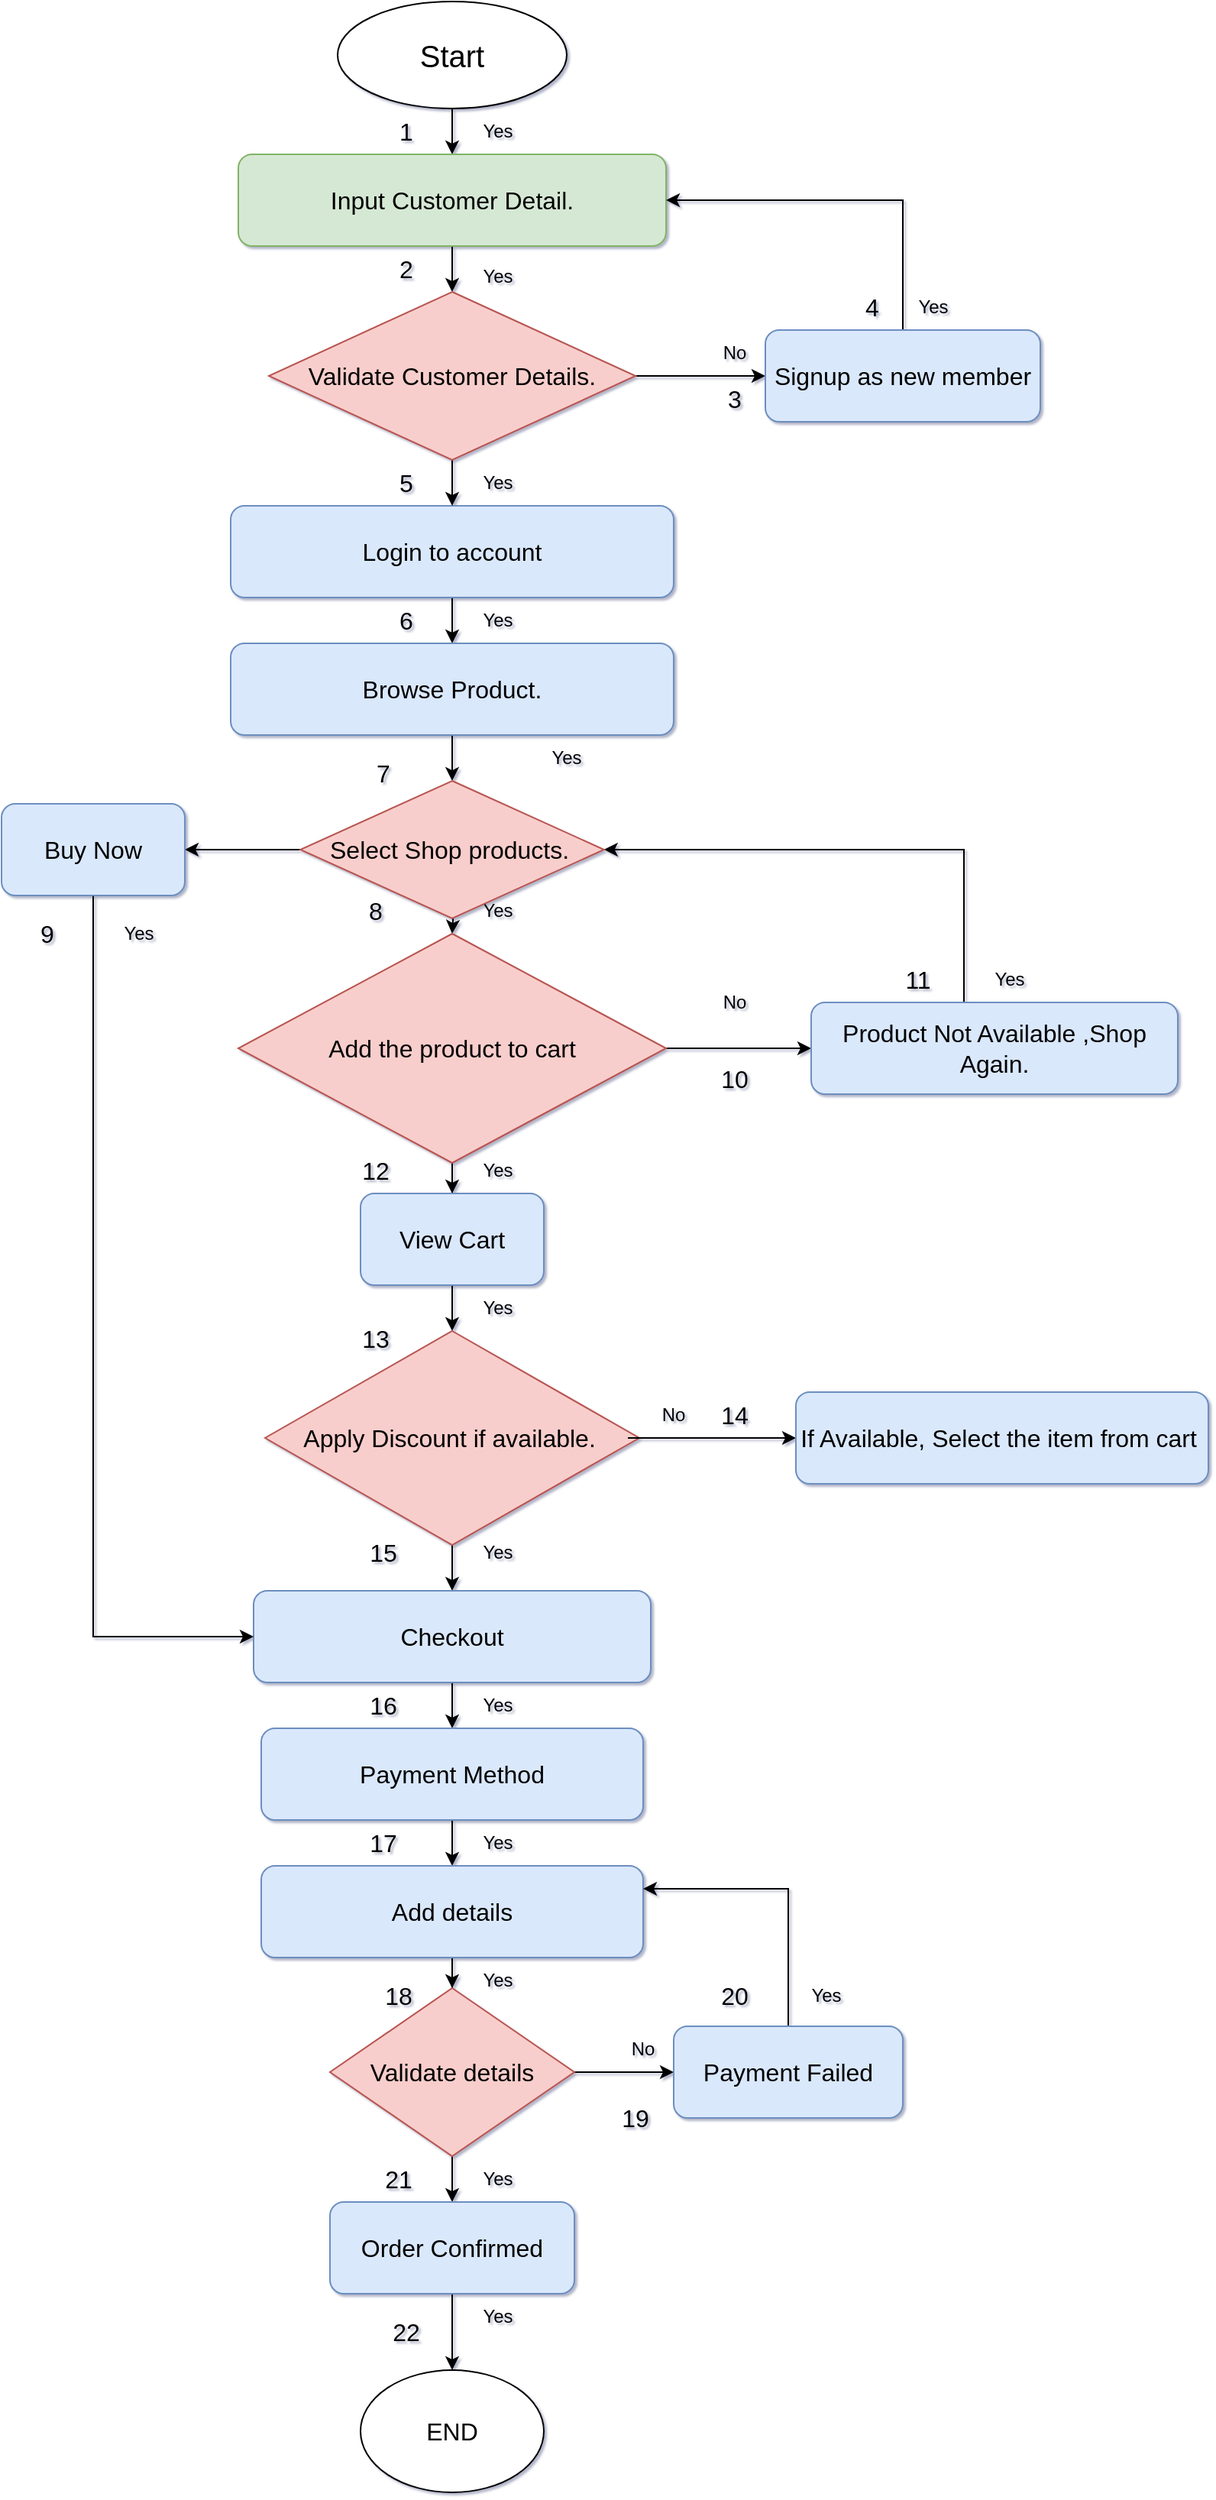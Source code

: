<mxfile version="21.6.5" type="device">
  <diagram name="Page-1" id="o37-ouUlUktZmACFw2VS">
    <mxGraphModel dx="1509" dy="778" grid="1" gridSize="10" guides="1" tooltips="1" connect="1" arrows="1" fold="1" page="1" pageScale="1" pageWidth="1100" pageHeight="850" background="none" math="0" shadow="1">
      <root>
        <mxCell id="0" />
        <mxCell id="1" parent="0" />
        <mxCell id="yoGSxvYXmqT5_oQUQnS2-4" value="" style="edgeStyle=orthogonalEdgeStyle;rounded=0;orthogonalLoop=1;jettySize=auto;html=1;" parent="1" source="yoGSxvYXmqT5_oQUQnS2-2" target="yoGSxvYXmqT5_oQUQnS2-3" edge="1">
          <mxGeometry relative="1" as="geometry" />
        </mxCell>
        <mxCell id="yoGSxvYXmqT5_oQUQnS2-2" value="&lt;font style=&quot;font-size: 20px;&quot;&gt;Start&lt;/font&gt;" style="ellipse;whiteSpace=wrap;html=1;" parent="1" vertex="1">
          <mxGeometry x="260" width="150" height="70" as="geometry" />
        </mxCell>
        <mxCell id="yoGSxvYXmqT5_oQUQnS2-23" value="" style="edgeStyle=orthogonalEdgeStyle;rounded=0;orthogonalLoop=1;jettySize=auto;html=1;" parent="1" source="yoGSxvYXmqT5_oQUQnS2-3" target="yoGSxvYXmqT5_oQUQnS2-6" edge="1">
          <mxGeometry relative="1" as="geometry" />
        </mxCell>
        <mxCell id="yoGSxvYXmqT5_oQUQnS2-3" value="&lt;font style=&quot;font-size: 16px;&quot;&gt;Input Customer Detail.&lt;/font&gt;" style="rounded=1;whiteSpace=wrap;html=1;fillColor=#d5e8d4;strokeColor=#82b366;" parent="1" vertex="1">
          <mxGeometry x="195" y="100" width="280" height="60" as="geometry" />
        </mxCell>
        <mxCell id="yoGSxvYXmqT5_oQUQnS2-25" value="" style="edgeStyle=orthogonalEdgeStyle;rounded=0;orthogonalLoop=1;jettySize=auto;html=1;" parent="1" source="yoGSxvYXmqT5_oQUQnS2-5" target="yoGSxvYXmqT5_oQUQnS2-8" edge="1">
          <mxGeometry relative="1" as="geometry" />
        </mxCell>
        <mxCell id="yoGSxvYXmqT5_oQUQnS2-5" value="&lt;font style=&quot;font-size: 16px;&quot;&gt;Login to account&lt;/font&gt;" style="rounded=1;whiteSpace=wrap;html=1;fillColor=#dae8fc;strokeColor=#6c8ebf;" parent="1" vertex="1">
          <mxGeometry x="190" y="330" width="290" height="60" as="geometry" />
        </mxCell>
        <mxCell id="yoGSxvYXmqT5_oQUQnS2-24" value="" style="edgeStyle=orthogonalEdgeStyle;rounded=0;orthogonalLoop=1;jettySize=auto;html=1;" parent="1" source="yoGSxvYXmqT5_oQUQnS2-6" target="yoGSxvYXmqT5_oQUQnS2-5" edge="1">
          <mxGeometry relative="1" as="geometry" />
        </mxCell>
        <mxCell id="yoGSxvYXmqT5_oQUQnS2-26" value="" style="edgeStyle=orthogonalEdgeStyle;rounded=0;orthogonalLoop=1;jettySize=auto;html=1;" parent="1" source="yoGSxvYXmqT5_oQUQnS2-6" target="yoGSxvYXmqT5_oQUQnS2-7" edge="1">
          <mxGeometry relative="1" as="geometry" />
        </mxCell>
        <mxCell id="yoGSxvYXmqT5_oQUQnS2-6" value="&lt;font style=&quot;font-size: 16px;&quot;&gt;Validate Customer Details.&lt;/font&gt;" style="rhombus;whiteSpace=wrap;html=1;fillColor=#f8cecc;strokeColor=#b85450;" parent="1" vertex="1">
          <mxGeometry x="215" y="190" width="240" height="110" as="geometry" />
        </mxCell>
        <mxCell id="yoGSxvYXmqT5_oQUQnS2-27" style="edgeStyle=orthogonalEdgeStyle;rounded=0;orthogonalLoop=1;jettySize=auto;html=1;entryX=1;entryY=0.5;entryDx=0;entryDy=0;" parent="1" source="yoGSxvYXmqT5_oQUQnS2-7" target="yoGSxvYXmqT5_oQUQnS2-3" edge="1">
          <mxGeometry relative="1" as="geometry">
            <Array as="points">
              <mxPoint x="630" y="130" />
            </Array>
          </mxGeometry>
        </mxCell>
        <mxCell id="yoGSxvYXmqT5_oQUQnS2-7" value="&lt;font style=&quot;font-size: 16px;&quot;&gt;Signup as new member&lt;/font&gt;" style="rounded=1;whiteSpace=wrap;html=1;fillColor=#dae8fc;strokeColor=#6c8ebf;" parent="1" vertex="1">
          <mxGeometry x="540" y="215" width="180" height="60" as="geometry" />
        </mxCell>
        <mxCell id="M4klrshnVqQrMJAqlIwn-60" value="" style="edgeStyle=orthogonalEdgeStyle;rounded=0;orthogonalLoop=1;jettySize=auto;html=1;" edge="1" parent="1" source="yoGSxvYXmqT5_oQUQnS2-8" target="M4klrshnVqQrMJAqlIwn-58">
          <mxGeometry relative="1" as="geometry" />
        </mxCell>
        <mxCell id="yoGSxvYXmqT5_oQUQnS2-8" value="&lt;font style=&quot;font-size: 16px;&quot;&gt;Browse Product.&lt;/font&gt;" style="rounded=1;whiteSpace=wrap;html=1;fillColor=#dae8fc;strokeColor=#6c8ebf;" parent="1" vertex="1">
          <mxGeometry x="190" y="420" width="290" height="60" as="geometry" />
        </mxCell>
        <mxCell id="yoGSxvYXmqT5_oQUQnS2-29" value="" style="edgeStyle=orthogonalEdgeStyle;rounded=0;orthogonalLoop=1;jettySize=auto;html=1;" parent="1" target="yoGSxvYXmqT5_oQUQnS2-10" edge="1">
          <mxGeometry relative="1" as="geometry">
            <mxPoint x="335" y="580.0" as="sourcePoint" />
          </mxGeometry>
        </mxCell>
        <mxCell id="yoGSxvYXmqT5_oQUQnS2-30" value="" style="edgeStyle=orthogonalEdgeStyle;rounded=0;orthogonalLoop=1;jettySize=auto;html=1;" parent="1" source="yoGSxvYXmqT5_oQUQnS2-10" target="yoGSxvYXmqT5_oQUQnS2-11" edge="1">
          <mxGeometry relative="1" as="geometry" />
        </mxCell>
        <mxCell id="yoGSxvYXmqT5_oQUQnS2-32" value="" style="edgeStyle=orthogonalEdgeStyle;rounded=0;orthogonalLoop=1;jettySize=auto;html=1;" parent="1" source="yoGSxvYXmqT5_oQUQnS2-10" target="yoGSxvYXmqT5_oQUQnS2-12" edge="1">
          <mxGeometry relative="1" as="geometry" />
        </mxCell>
        <mxCell id="yoGSxvYXmqT5_oQUQnS2-10" value="&lt;font style=&quot;font-size: 16px;&quot;&gt;Add the product to cart&lt;/font&gt;" style="rhombus;whiteSpace=wrap;html=1;fillColor=#f8cecc;strokeColor=#b85450;" parent="1" vertex="1">
          <mxGeometry x="195" y="610" width="280" height="150" as="geometry" />
        </mxCell>
        <mxCell id="M4klrshnVqQrMJAqlIwn-69" style="edgeStyle=orthogonalEdgeStyle;rounded=0;orthogonalLoop=1;jettySize=auto;html=1;entryX=1;entryY=0.5;entryDx=0;entryDy=0;" edge="1" parent="1" source="yoGSxvYXmqT5_oQUQnS2-11" target="M4klrshnVqQrMJAqlIwn-58">
          <mxGeometry relative="1" as="geometry">
            <Array as="points">
              <mxPoint x="670" y="555" />
            </Array>
          </mxGeometry>
        </mxCell>
        <mxCell id="yoGSxvYXmqT5_oQUQnS2-11" value="&lt;font style=&quot;font-size: 16px;&quot;&gt;Product Not Available ,Shop Again.&lt;/font&gt;" style="rounded=1;whiteSpace=wrap;html=1;fillColor=#dae8fc;strokeColor=#6c8ebf;" parent="1" vertex="1">
          <mxGeometry x="570" y="655" width="240" height="60" as="geometry" />
        </mxCell>
        <mxCell id="yoGSxvYXmqT5_oQUQnS2-34" value="" style="edgeStyle=orthogonalEdgeStyle;rounded=0;orthogonalLoop=1;jettySize=auto;html=1;" parent="1" source="yoGSxvYXmqT5_oQUQnS2-12" target="yoGSxvYXmqT5_oQUQnS2-13" edge="1">
          <mxGeometry relative="1" as="geometry" />
        </mxCell>
        <mxCell id="yoGSxvYXmqT5_oQUQnS2-12" value="&lt;font style=&quot;font-size: 16px;&quot;&gt;View Cart&lt;/font&gt;" style="rounded=1;whiteSpace=wrap;html=1;fillColor=#dae8fc;strokeColor=#6c8ebf;" parent="1" vertex="1">
          <mxGeometry x="275" y="780" width="120" height="60" as="geometry" />
        </mxCell>
        <mxCell id="yoGSxvYXmqT5_oQUQnS2-36" value="" style="edgeStyle=orthogonalEdgeStyle;rounded=0;orthogonalLoop=1;jettySize=auto;html=1;" parent="1" source="yoGSxvYXmqT5_oQUQnS2-13" target="yoGSxvYXmqT5_oQUQnS2-14" edge="1">
          <mxGeometry relative="1" as="geometry" />
        </mxCell>
        <mxCell id="yoGSxvYXmqT5_oQUQnS2-13" value="&lt;font style=&quot;font-size: 16px;&quot;&gt;Apply Discount if available.&amp;nbsp;&lt;/font&gt;" style="rhombus;whiteSpace=wrap;html=1;fillColor=#f8cecc;strokeColor=#b85450;" parent="1" vertex="1">
          <mxGeometry x="212.5" y="870" width="245" height="140" as="geometry" />
        </mxCell>
        <mxCell id="yoGSxvYXmqT5_oQUQnS2-37" value="" style="edgeStyle=orthogonalEdgeStyle;rounded=0;orthogonalLoop=1;jettySize=auto;html=1;" parent="1" source="yoGSxvYXmqT5_oQUQnS2-14" target="yoGSxvYXmqT5_oQUQnS2-15" edge="1">
          <mxGeometry relative="1" as="geometry" />
        </mxCell>
        <mxCell id="yoGSxvYXmqT5_oQUQnS2-14" value="&lt;font style=&quot;font-size: 16px;&quot;&gt;Checkout&lt;/font&gt;" style="rounded=1;whiteSpace=wrap;html=1;fillColor=#dae8fc;strokeColor=#6c8ebf;" parent="1" vertex="1">
          <mxGeometry x="205" y="1040" width="260" height="60" as="geometry" />
        </mxCell>
        <mxCell id="yoGSxvYXmqT5_oQUQnS2-38" value="" style="edgeStyle=orthogonalEdgeStyle;rounded=0;orthogonalLoop=1;jettySize=auto;html=1;" parent="1" source="yoGSxvYXmqT5_oQUQnS2-15" target="yoGSxvYXmqT5_oQUQnS2-16" edge="1">
          <mxGeometry relative="1" as="geometry" />
        </mxCell>
        <mxCell id="yoGSxvYXmqT5_oQUQnS2-15" value="&lt;font style=&quot;font-size: 16px;&quot;&gt;Payment Method&lt;/font&gt;" style="rounded=1;whiteSpace=wrap;html=1;fillColor=#dae8fc;strokeColor=#6c8ebf;" parent="1" vertex="1">
          <mxGeometry x="210" y="1130" width="250" height="60" as="geometry" />
        </mxCell>
        <mxCell id="yoGSxvYXmqT5_oQUQnS2-39" value="" style="edgeStyle=orthogonalEdgeStyle;rounded=0;orthogonalLoop=1;jettySize=auto;html=1;" parent="1" source="yoGSxvYXmqT5_oQUQnS2-16" target="yoGSxvYXmqT5_oQUQnS2-17" edge="1">
          <mxGeometry relative="1" as="geometry" />
        </mxCell>
        <mxCell id="yoGSxvYXmqT5_oQUQnS2-16" value="&lt;font style=&quot;font-size: 16px;&quot;&gt;Add details&lt;/font&gt;" style="rounded=1;whiteSpace=wrap;html=1;fillColor=#dae8fc;strokeColor=#6c8ebf;" parent="1" vertex="1">
          <mxGeometry x="210" y="1220" width="250" height="60" as="geometry" />
        </mxCell>
        <mxCell id="yoGSxvYXmqT5_oQUQnS2-40" value="" style="edgeStyle=orthogonalEdgeStyle;rounded=0;orthogonalLoop=1;jettySize=auto;html=1;" parent="1" source="yoGSxvYXmqT5_oQUQnS2-17" target="yoGSxvYXmqT5_oQUQnS2-18" edge="1">
          <mxGeometry relative="1" as="geometry" />
        </mxCell>
        <mxCell id="yoGSxvYXmqT5_oQUQnS2-44" value="" style="edgeStyle=orthogonalEdgeStyle;rounded=0;orthogonalLoop=1;jettySize=auto;html=1;" parent="1" source="yoGSxvYXmqT5_oQUQnS2-17" target="yoGSxvYXmqT5_oQUQnS2-19" edge="1">
          <mxGeometry relative="1" as="geometry" />
        </mxCell>
        <mxCell id="yoGSxvYXmqT5_oQUQnS2-17" value="&lt;font style=&quot;font-size: 16px;&quot;&gt;Validate details&lt;/font&gt;" style="rhombus;whiteSpace=wrap;html=1;fillColor=#f8cecc;strokeColor=#b85450;" parent="1" vertex="1">
          <mxGeometry x="255" y="1300" width="160" height="110" as="geometry" />
        </mxCell>
        <mxCell id="yoGSxvYXmqT5_oQUQnS2-43" style="edgeStyle=orthogonalEdgeStyle;rounded=0;orthogonalLoop=1;jettySize=auto;html=1;entryX=1;entryY=0.25;entryDx=0;entryDy=0;" parent="1" source="yoGSxvYXmqT5_oQUQnS2-18" target="yoGSxvYXmqT5_oQUQnS2-16" edge="1">
          <mxGeometry relative="1" as="geometry">
            <Array as="points">
              <mxPoint x="555" y="1235" />
            </Array>
          </mxGeometry>
        </mxCell>
        <mxCell id="yoGSxvYXmqT5_oQUQnS2-18" value="&lt;font style=&quot;font-size: 16px;&quot;&gt;Payment Failed&lt;/font&gt;" style="rounded=1;whiteSpace=wrap;html=1;fillColor=#dae8fc;strokeColor=#6c8ebf;" parent="1" vertex="1">
          <mxGeometry x="480" y="1325" width="150" height="60" as="geometry" />
        </mxCell>
        <mxCell id="yoGSxvYXmqT5_oQUQnS2-45" value="" style="edgeStyle=orthogonalEdgeStyle;rounded=0;orthogonalLoop=1;jettySize=auto;html=1;" parent="1" source="yoGSxvYXmqT5_oQUQnS2-19" target="yoGSxvYXmqT5_oQUQnS2-20" edge="1">
          <mxGeometry relative="1" as="geometry" />
        </mxCell>
        <mxCell id="yoGSxvYXmqT5_oQUQnS2-19" value="&lt;font style=&quot;font-size: 16px;&quot;&gt;Order Confirmed&lt;/font&gt;" style="rounded=1;whiteSpace=wrap;html=1;fillColor=#dae8fc;strokeColor=#6c8ebf;" parent="1" vertex="1">
          <mxGeometry x="255" y="1440" width="160" height="60" as="geometry" />
        </mxCell>
        <mxCell id="yoGSxvYXmqT5_oQUQnS2-20" value="&lt;font style=&quot;font-size: 16px;&quot;&gt;END&lt;/font&gt;" style="ellipse;whiteSpace=wrap;html=1;" parent="1" vertex="1">
          <mxGeometry x="275" y="1550" width="120" height="80" as="geometry" />
        </mxCell>
        <mxCell id="M4klrshnVqQrMJAqlIwn-2" value="Yes" style="text;html=1;strokeColor=none;fillColor=none;align=center;verticalAlign=middle;whiteSpace=wrap;rounded=0;" vertex="1" parent="1">
          <mxGeometry x="335" y="1000" width="60" height="30" as="geometry" />
        </mxCell>
        <mxCell id="M4klrshnVqQrMJAqlIwn-3" value="Yes" style="text;html=1;strokeColor=none;fillColor=none;align=center;verticalAlign=middle;whiteSpace=wrap;rounded=0;" vertex="1" parent="1">
          <mxGeometry x="335" y="840" width="60" height="30" as="geometry" />
        </mxCell>
        <mxCell id="M4klrshnVqQrMJAqlIwn-4" value="Yes" style="text;html=1;strokeColor=none;fillColor=none;align=center;verticalAlign=middle;whiteSpace=wrap;rounded=0;" vertex="1" parent="1">
          <mxGeometry x="335" y="750" width="60" height="30" as="geometry" />
        </mxCell>
        <mxCell id="M4klrshnVqQrMJAqlIwn-5" value="Yes" style="text;html=1;strokeColor=none;fillColor=none;align=center;verticalAlign=middle;whiteSpace=wrap;rounded=0;" vertex="1" parent="1">
          <mxGeometry x="335" y="580" width="60" height="30" as="geometry" />
        </mxCell>
        <mxCell id="M4klrshnVqQrMJAqlIwn-6" value="Yes" style="text;html=1;strokeColor=none;fillColor=none;align=center;verticalAlign=middle;whiteSpace=wrap;rounded=0;" vertex="1" parent="1">
          <mxGeometry x="380" y="480" width="60" height="30" as="geometry" />
        </mxCell>
        <mxCell id="M4klrshnVqQrMJAqlIwn-7" value="Yes" style="text;html=1;strokeColor=none;fillColor=none;align=center;verticalAlign=middle;whiteSpace=wrap;rounded=0;" vertex="1" parent="1">
          <mxGeometry x="335" y="390" width="60" height="30" as="geometry" />
        </mxCell>
        <mxCell id="M4klrshnVqQrMJAqlIwn-8" value="Yes" style="text;html=1;strokeColor=none;fillColor=none;align=center;verticalAlign=middle;whiteSpace=wrap;rounded=0;" vertex="1" parent="1">
          <mxGeometry x="335" y="300" width="60" height="30" as="geometry" />
        </mxCell>
        <mxCell id="M4klrshnVqQrMJAqlIwn-9" value="Yes" style="text;html=1;strokeColor=none;fillColor=none;align=center;verticalAlign=middle;whiteSpace=wrap;rounded=0;" vertex="1" parent="1">
          <mxGeometry x="335" y="165" width="60" height="30" as="geometry" />
        </mxCell>
        <mxCell id="M4klrshnVqQrMJAqlIwn-10" value="Yes" style="text;html=1;strokeColor=none;fillColor=none;align=center;verticalAlign=middle;whiteSpace=wrap;rounded=0;" vertex="1" parent="1">
          <mxGeometry x="335" y="70" width="60" height="30" as="geometry" />
        </mxCell>
        <mxCell id="M4klrshnVqQrMJAqlIwn-11" value="Yes" style="text;html=1;strokeColor=none;fillColor=none;align=center;verticalAlign=middle;whiteSpace=wrap;rounded=0;" vertex="1" parent="1">
          <mxGeometry x="335" y="1100" width="60" height="30" as="geometry" />
        </mxCell>
        <mxCell id="M4klrshnVqQrMJAqlIwn-12" value="Yes" style="text;html=1;strokeColor=none;fillColor=none;align=center;verticalAlign=middle;whiteSpace=wrap;rounded=0;" vertex="1" parent="1">
          <mxGeometry x="335" y="1190" width="60" height="30" as="geometry" />
        </mxCell>
        <mxCell id="M4klrshnVqQrMJAqlIwn-13" value="Yes" style="text;html=1;strokeColor=none;fillColor=none;align=center;verticalAlign=middle;whiteSpace=wrap;rounded=0;" vertex="1" parent="1">
          <mxGeometry x="335" y="1280" width="60" height="30" as="geometry" />
        </mxCell>
        <mxCell id="M4klrshnVqQrMJAqlIwn-14" value="Yes" style="text;html=1;strokeColor=none;fillColor=none;align=center;verticalAlign=middle;whiteSpace=wrap;rounded=0;" vertex="1" parent="1">
          <mxGeometry x="335" y="1500" width="60" height="30" as="geometry" />
        </mxCell>
        <mxCell id="M4klrshnVqQrMJAqlIwn-15" value="Yes" style="text;html=1;strokeColor=none;fillColor=none;align=center;verticalAlign=middle;whiteSpace=wrap;rounded=0;" vertex="1" parent="1">
          <mxGeometry x="335" y="1410" width="60" height="30" as="geometry" />
        </mxCell>
        <mxCell id="M4klrshnVqQrMJAqlIwn-17" value="No" style="text;html=1;strokeColor=none;fillColor=none;align=center;verticalAlign=middle;whiteSpace=wrap;rounded=0;" vertex="1" parent="1">
          <mxGeometry x="490" y="640" width="60" height="30" as="geometry" />
        </mxCell>
        <mxCell id="M4klrshnVqQrMJAqlIwn-18" value="No" style="text;html=1;strokeColor=none;fillColor=none;align=center;verticalAlign=middle;whiteSpace=wrap;rounded=0;" vertex="1" parent="1">
          <mxGeometry x="490" y="215" width="60" height="30" as="geometry" />
        </mxCell>
        <mxCell id="M4klrshnVqQrMJAqlIwn-22" style="edgeStyle=orthogonalEdgeStyle;rounded=0;orthogonalLoop=1;jettySize=auto;html=1;exitX=0;exitY=1;exitDx=0;exitDy=0;entryX=0;entryY=0.5;entryDx=0;entryDy=0;" edge="1" parent="1" source="M4klrshnVqQrMJAqlIwn-19" target="M4klrshnVqQrMJAqlIwn-21">
          <mxGeometry relative="1" as="geometry">
            <Array as="points">
              <mxPoint x="520" y="940" />
              <mxPoint x="520" y="940" />
            </Array>
          </mxGeometry>
        </mxCell>
        <mxCell id="M4klrshnVqQrMJAqlIwn-19" value="No" style="text;html=1;strokeColor=none;fillColor=none;align=center;verticalAlign=middle;whiteSpace=wrap;rounded=0;" vertex="1" parent="1">
          <mxGeometry x="450" y="910" width="60" height="30" as="geometry" />
        </mxCell>
        <mxCell id="M4klrshnVqQrMJAqlIwn-20" value="No" style="text;html=1;strokeColor=none;fillColor=none;align=center;verticalAlign=middle;whiteSpace=wrap;rounded=0;" vertex="1" parent="1">
          <mxGeometry x="430" y="1325" width="60" height="30" as="geometry" />
        </mxCell>
        <mxCell id="M4klrshnVqQrMJAqlIwn-21" value="&lt;font style=&quot;font-size: 16px;&quot;&gt;If Available, Select the item from cart&amp;nbsp;&lt;/font&gt;" style="rounded=1;whiteSpace=wrap;html=1;fillColor=#dae8fc;strokeColor=#6c8ebf;" vertex="1" parent="1">
          <mxGeometry x="560" y="910" width="270" height="60" as="geometry" />
        </mxCell>
        <mxCell id="M4klrshnVqQrMJAqlIwn-23" value="Yes" style="text;html=1;strokeColor=none;fillColor=none;align=center;verticalAlign=middle;whiteSpace=wrap;rounded=0;" vertex="1" parent="1">
          <mxGeometry x="620" y="185" width="60" height="30" as="geometry" />
        </mxCell>
        <mxCell id="M4klrshnVqQrMJAqlIwn-24" value="Yes" style="text;html=1;strokeColor=none;fillColor=none;align=center;verticalAlign=middle;whiteSpace=wrap;rounded=0;" vertex="1" parent="1">
          <mxGeometry x="670" y="625" width="60" height="30" as="geometry" />
        </mxCell>
        <mxCell id="M4klrshnVqQrMJAqlIwn-26" value="&lt;font style=&quot;font-size: 16px;&quot;&gt;8&lt;/font&gt;" style="text;html=1;strokeColor=none;fillColor=none;align=center;verticalAlign=middle;whiteSpace=wrap;rounded=0;" vertex="1" parent="1">
          <mxGeometry x="255" y="580" width="60" height="30" as="geometry" />
        </mxCell>
        <mxCell id="M4klrshnVqQrMJAqlIwn-38" value="&lt;font style=&quot;font-size: 16px;&quot;&gt;7&lt;/font&gt;" style="text;html=1;strokeColor=none;fillColor=none;align=center;verticalAlign=middle;whiteSpace=wrap;rounded=0;" vertex="1" parent="1">
          <mxGeometry x="260" y="490" width="60" height="30" as="geometry" />
        </mxCell>
        <mxCell id="M4klrshnVqQrMJAqlIwn-39" value="&lt;font style=&quot;font-size: 16px;&quot;&gt;6&lt;/font&gt;" style="text;html=1;strokeColor=none;fillColor=none;align=center;verticalAlign=middle;whiteSpace=wrap;rounded=0;" vertex="1" parent="1">
          <mxGeometry x="275" y="390" width="60" height="30" as="geometry" />
        </mxCell>
        <mxCell id="M4klrshnVqQrMJAqlIwn-40" value="&lt;font style=&quot;font-size: 16px;&quot;&gt;5&lt;/font&gt;" style="text;html=1;strokeColor=none;fillColor=none;align=center;verticalAlign=middle;whiteSpace=wrap;rounded=0;" vertex="1" parent="1">
          <mxGeometry x="275" y="300" width="60" height="30" as="geometry" />
        </mxCell>
        <mxCell id="M4klrshnVqQrMJAqlIwn-41" value="&lt;font style=&quot;font-size: 16px;&quot;&gt;4&lt;/font&gt;" style="text;html=1;strokeColor=none;fillColor=none;align=center;verticalAlign=middle;whiteSpace=wrap;rounded=0;" vertex="1" parent="1">
          <mxGeometry x="580" y="185" width="60" height="30" as="geometry" />
        </mxCell>
        <mxCell id="M4klrshnVqQrMJAqlIwn-42" value="&lt;font style=&quot;font-size: 16px;&quot;&gt;3&lt;/font&gt;" style="text;html=1;strokeColor=none;fillColor=none;align=center;verticalAlign=middle;whiteSpace=wrap;rounded=0;" vertex="1" parent="1">
          <mxGeometry x="490" y="245" width="60" height="30" as="geometry" />
        </mxCell>
        <mxCell id="M4klrshnVqQrMJAqlIwn-43" value="&lt;font style=&quot;font-size: 16px;&quot;&gt;2&lt;/font&gt;" style="text;html=1;strokeColor=none;fillColor=none;align=center;verticalAlign=middle;whiteSpace=wrap;rounded=0;" vertex="1" parent="1">
          <mxGeometry x="275" y="160" width="60" height="30" as="geometry" />
        </mxCell>
        <mxCell id="M4klrshnVqQrMJAqlIwn-44" value="&lt;font style=&quot;font-size: 16px;&quot;&gt;1&lt;/font&gt;" style="text;html=1;strokeColor=none;fillColor=none;align=center;verticalAlign=middle;whiteSpace=wrap;rounded=0;" vertex="1" parent="1">
          <mxGeometry x="275" y="70" width="60" height="30" as="geometry" />
        </mxCell>
        <mxCell id="M4klrshnVqQrMJAqlIwn-45" value="&lt;font style=&quot;font-size: 16px;&quot;&gt;10&lt;/font&gt;" style="text;html=1;strokeColor=none;fillColor=none;align=center;verticalAlign=middle;whiteSpace=wrap;rounded=0;" vertex="1" parent="1">
          <mxGeometry x="490" y="690" width="60" height="30" as="geometry" />
        </mxCell>
        <mxCell id="M4klrshnVqQrMJAqlIwn-46" value="&lt;font style=&quot;font-size: 16px;&quot;&gt;9&lt;/font&gt;" style="text;html=1;strokeColor=none;fillColor=none;align=center;verticalAlign=middle;whiteSpace=wrap;rounded=0;" vertex="1" parent="1">
          <mxGeometry x="40" y="595" width="60" height="30" as="geometry" />
        </mxCell>
        <mxCell id="M4klrshnVqQrMJAqlIwn-47" value="&lt;font style=&quot;font-size: 16px;&quot;&gt;12&lt;/font&gt;" style="text;html=1;strokeColor=none;fillColor=none;align=center;verticalAlign=middle;whiteSpace=wrap;rounded=0;" vertex="1" parent="1">
          <mxGeometry x="255" y="750" width="60" height="30" as="geometry" />
        </mxCell>
        <mxCell id="M4klrshnVqQrMJAqlIwn-48" value="&lt;font style=&quot;font-size: 16px;&quot;&gt;11&lt;/font&gt;" style="text;html=1;strokeColor=none;fillColor=none;align=center;verticalAlign=middle;whiteSpace=wrap;rounded=0;" vertex="1" parent="1">
          <mxGeometry x="610" y="625" width="60" height="30" as="geometry" />
        </mxCell>
        <mxCell id="M4klrshnVqQrMJAqlIwn-49" value="&lt;font style=&quot;font-size: 16px;&quot;&gt;13&lt;/font&gt;" style="text;html=1;strokeColor=none;fillColor=none;align=center;verticalAlign=middle;whiteSpace=wrap;rounded=0;" vertex="1" parent="1">
          <mxGeometry x="255" y="860" width="60" height="30" as="geometry" />
        </mxCell>
        <mxCell id="M4klrshnVqQrMJAqlIwn-50" value="&lt;font style=&quot;font-size: 16px;&quot;&gt;15&lt;/font&gt;" style="text;html=1;strokeColor=none;fillColor=none;align=center;verticalAlign=middle;whiteSpace=wrap;rounded=0;" vertex="1" parent="1">
          <mxGeometry x="260" y="1000" width="60" height="30" as="geometry" />
        </mxCell>
        <mxCell id="M4klrshnVqQrMJAqlIwn-51" value="&lt;font style=&quot;font-size: 16px;&quot;&gt;14&lt;/font&gt;" style="text;html=1;strokeColor=none;fillColor=none;align=center;verticalAlign=middle;whiteSpace=wrap;rounded=0;" vertex="1" parent="1">
          <mxGeometry x="490" y="910" width="60" height="30" as="geometry" />
        </mxCell>
        <mxCell id="M4klrshnVqQrMJAqlIwn-52" value="&lt;font style=&quot;font-size: 16px;&quot;&gt;16&lt;/font&gt;" style="text;html=1;strokeColor=none;fillColor=none;align=center;verticalAlign=middle;whiteSpace=wrap;rounded=0;" vertex="1" parent="1">
          <mxGeometry x="260" y="1100" width="60" height="30" as="geometry" />
        </mxCell>
        <mxCell id="M4klrshnVqQrMJAqlIwn-53" value="&lt;font style=&quot;font-size: 16px;&quot;&gt;17&lt;/font&gt;" style="text;html=1;strokeColor=none;fillColor=none;align=center;verticalAlign=middle;whiteSpace=wrap;rounded=0;" vertex="1" parent="1">
          <mxGeometry x="260" y="1190" width="60" height="30" as="geometry" />
        </mxCell>
        <mxCell id="M4klrshnVqQrMJAqlIwn-54" value="&lt;font style=&quot;font-size: 16px;&quot;&gt;18&lt;/font&gt;" style="text;html=1;strokeColor=none;fillColor=none;align=center;verticalAlign=middle;whiteSpace=wrap;rounded=0;" vertex="1" parent="1">
          <mxGeometry x="270" y="1290" width="60" height="30" as="geometry" />
        </mxCell>
        <mxCell id="M4klrshnVqQrMJAqlIwn-55" value="&lt;font style=&quot;font-size: 16px;&quot;&gt;19&lt;/font&gt;" style="text;html=1;strokeColor=none;fillColor=none;align=center;verticalAlign=middle;whiteSpace=wrap;rounded=0;" vertex="1" parent="1">
          <mxGeometry x="425" y="1370" width="60" height="30" as="geometry" />
        </mxCell>
        <mxCell id="M4klrshnVqQrMJAqlIwn-56" value="&lt;font style=&quot;font-size: 16px;&quot;&gt;20&lt;/font&gt;" style="text;html=1;strokeColor=none;fillColor=none;align=center;verticalAlign=middle;whiteSpace=wrap;rounded=0;" vertex="1" parent="1">
          <mxGeometry x="490" y="1290" width="60" height="30" as="geometry" />
        </mxCell>
        <mxCell id="M4klrshnVqQrMJAqlIwn-57" value="&lt;font style=&quot;font-size: 16px;&quot;&gt;21&lt;/font&gt;" style="text;html=1;strokeColor=none;fillColor=none;align=center;verticalAlign=middle;whiteSpace=wrap;rounded=0;" vertex="1" parent="1">
          <mxGeometry x="270" y="1410" width="60" height="30" as="geometry" />
        </mxCell>
        <mxCell id="M4klrshnVqQrMJAqlIwn-68" value="" style="edgeStyle=orthogonalEdgeStyle;rounded=0;orthogonalLoop=1;jettySize=auto;html=1;" edge="1" parent="1" source="M4klrshnVqQrMJAqlIwn-58" target="M4klrshnVqQrMJAqlIwn-61">
          <mxGeometry relative="1" as="geometry" />
        </mxCell>
        <mxCell id="M4klrshnVqQrMJAqlIwn-58" value="&lt;font style=&quot;font-size: 16px;&quot;&gt;Select Shop products.&amp;nbsp;&lt;/font&gt;" style="rhombus;whiteSpace=wrap;html=1;fillColor=#f8cecc;strokeColor=#b85450;" vertex="1" parent="1">
          <mxGeometry x="235.63" y="510" width="198.75" height="90" as="geometry" />
        </mxCell>
        <mxCell id="M4klrshnVqQrMJAqlIwn-64" style="edgeStyle=orthogonalEdgeStyle;rounded=0;orthogonalLoop=1;jettySize=auto;html=1;entryX=0;entryY=0.5;entryDx=0;entryDy=0;" edge="1" parent="1" source="M4klrshnVqQrMJAqlIwn-61" target="yoGSxvYXmqT5_oQUQnS2-14">
          <mxGeometry relative="1" as="geometry">
            <Array as="points">
              <mxPoint x="100" y="1070" />
            </Array>
          </mxGeometry>
        </mxCell>
        <mxCell id="M4klrshnVqQrMJAqlIwn-61" value="&lt;font style=&quot;font-size: 16px;&quot;&gt;Buy Now&lt;/font&gt;" style="rounded=1;whiteSpace=wrap;html=1;fillColor=#dae8fc;strokeColor=#6c8ebf;" vertex="1" parent="1">
          <mxGeometry x="40" y="525" width="120" height="60" as="geometry" />
        </mxCell>
        <mxCell id="M4klrshnVqQrMJAqlIwn-65" value="Yes" style="text;html=1;strokeColor=none;fillColor=none;align=center;verticalAlign=middle;whiteSpace=wrap;rounded=0;" vertex="1" parent="1">
          <mxGeometry x="100" y="595" width="60" height="30" as="geometry" />
        </mxCell>
        <mxCell id="M4klrshnVqQrMJAqlIwn-66" value="Yes" style="text;html=1;strokeColor=none;fillColor=none;align=center;verticalAlign=middle;whiteSpace=wrap;rounded=0;" vertex="1" parent="1">
          <mxGeometry x="550" y="1290" width="60" height="30" as="geometry" />
        </mxCell>
        <mxCell id="M4klrshnVqQrMJAqlIwn-67" value="&lt;font style=&quot;font-size: 16px;&quot;&gt;22&lt;/font&gt;" style="text;html=1;strokeColor=none;fillColor=none;align=center;verticalAlign=middle;whiteSpace=wrap;rounded=0;" vertex="1" parent="1">
          <mxGeometry x="275" y="1510" width="60" height="30" as="geometry" />
        </mxCell>
      </root>
    </mxGraphModel>
  </diagram>
</mxfile>
